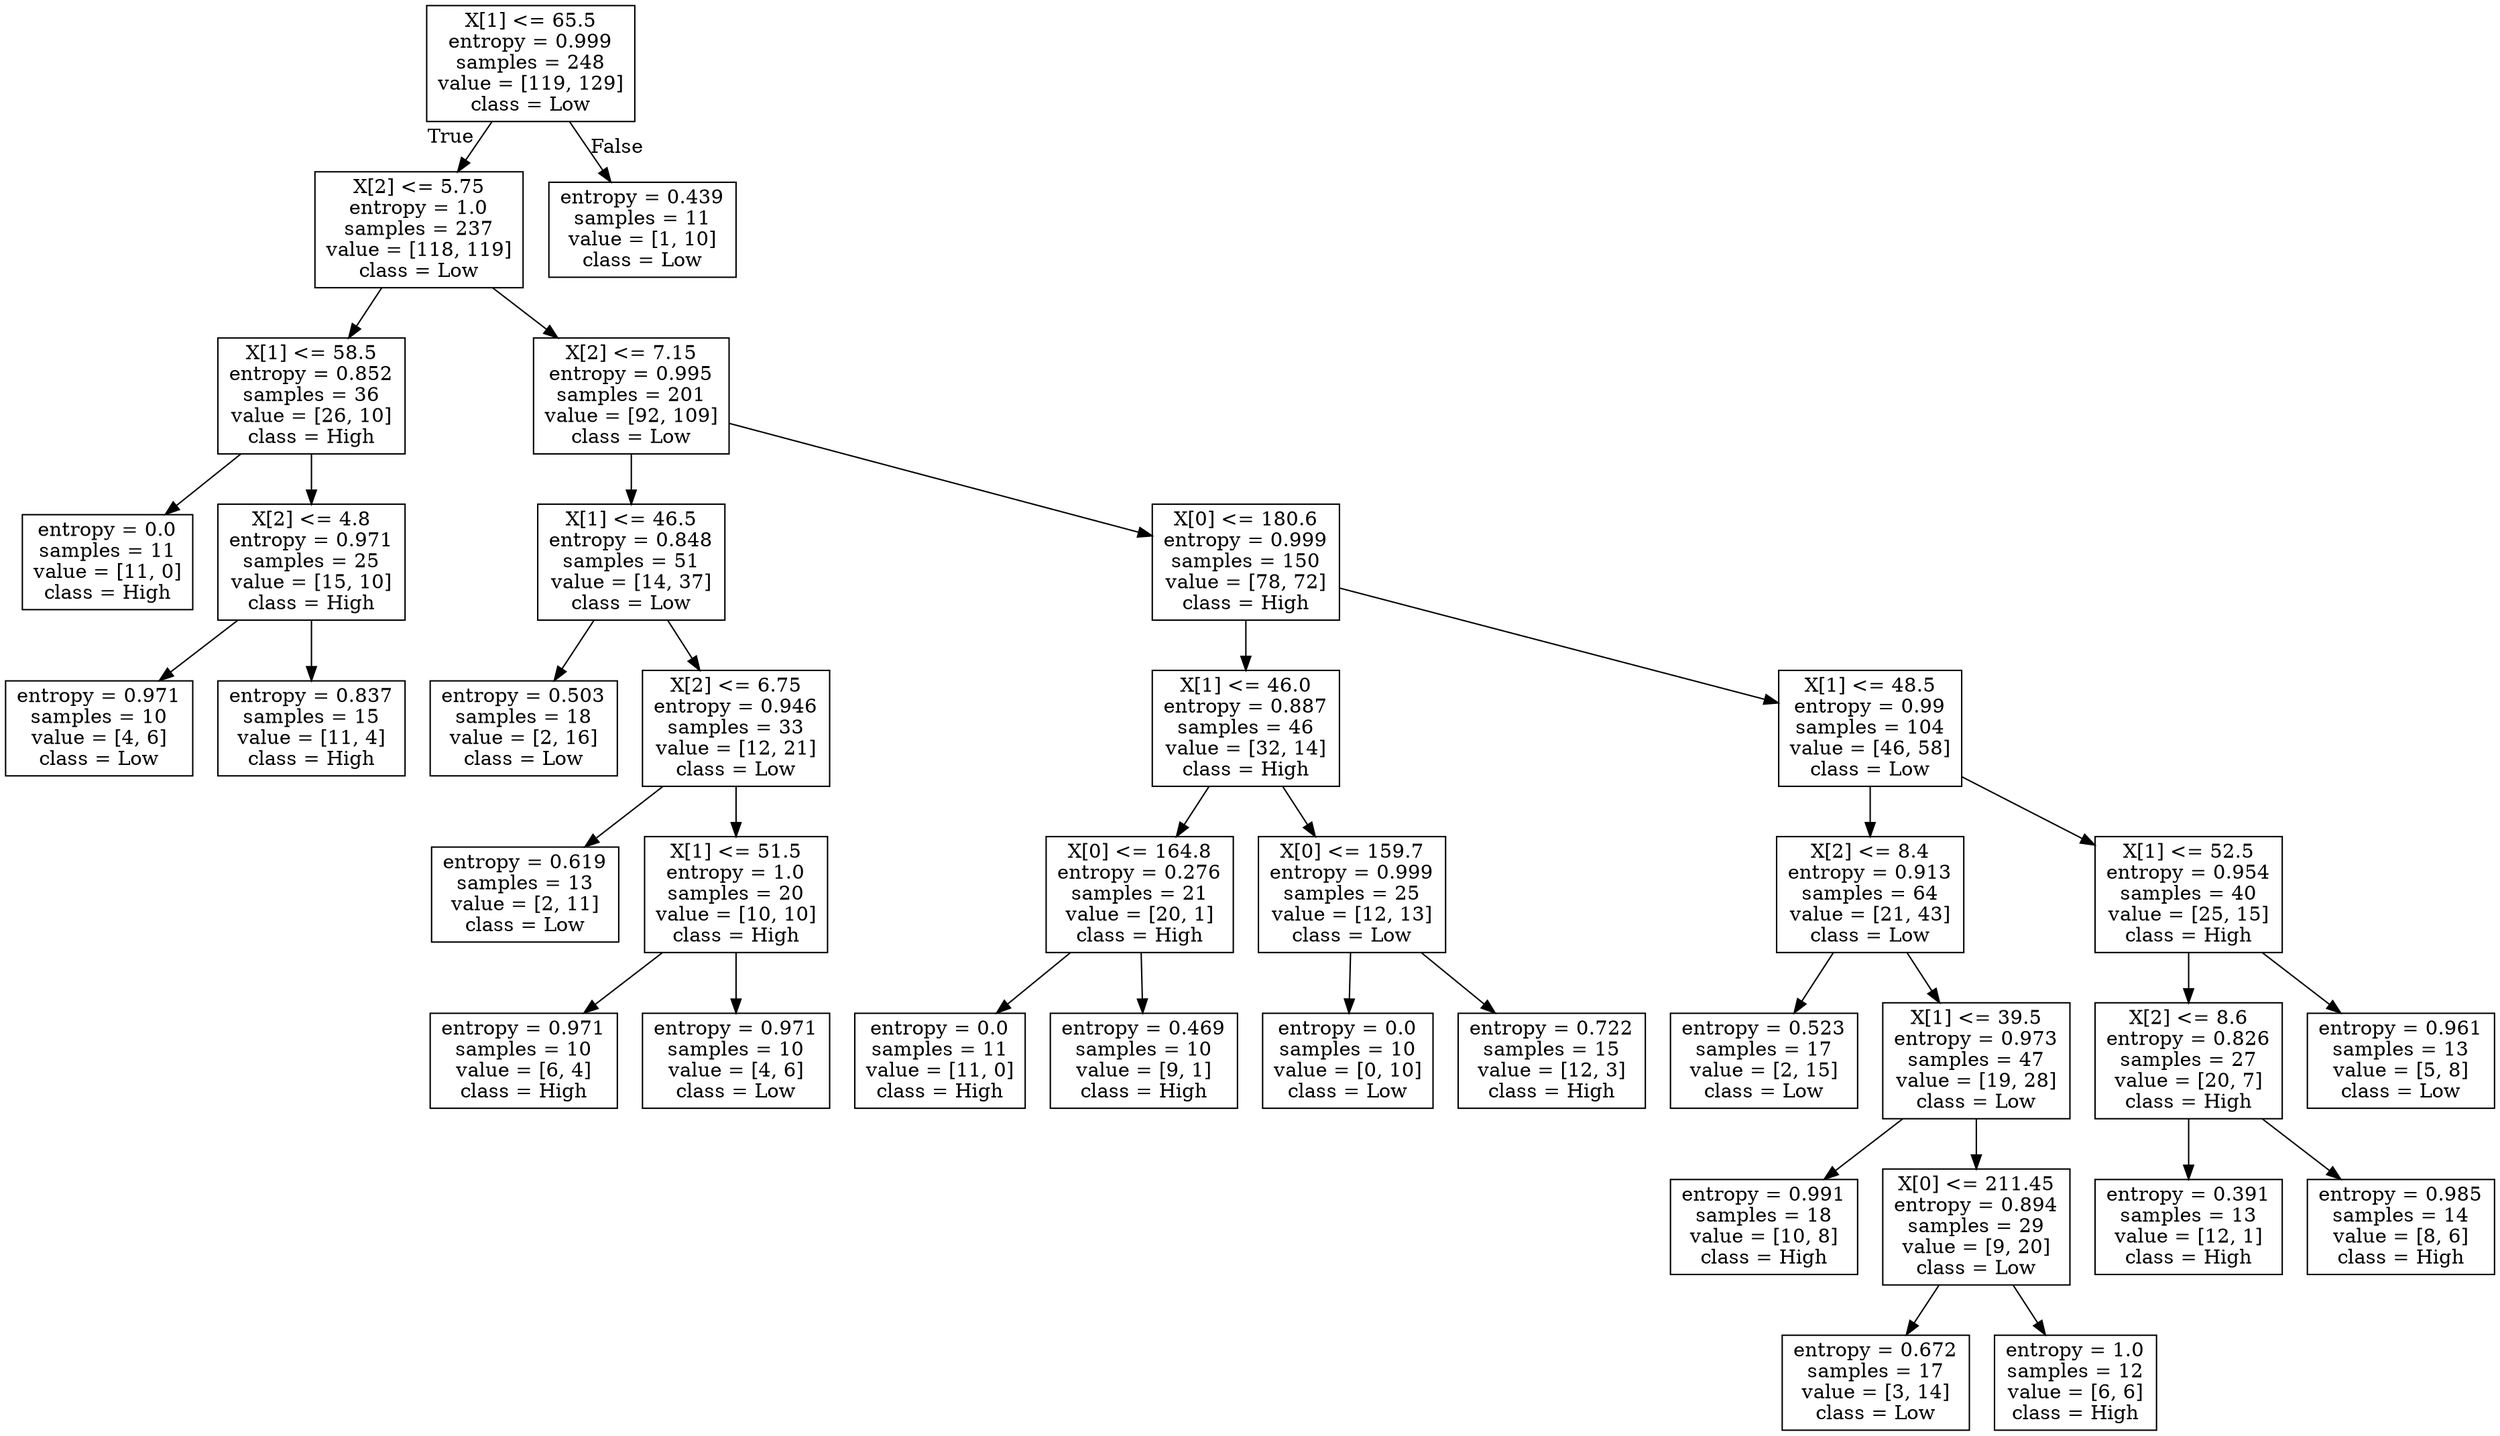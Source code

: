 digraph Tree {
node [shape=box] ;
0 [label="X[1] <= 65.5\nentropy = 0.999\nsamples = 248\nvalue = [119, 129]\nclass = Low"] ;
1 [label="X[2] <= 5.75\nentropy = 1.0\nsamples = 237\nvalue = [118, 119]\nclass = Low"] ;
0 -> 1 [labeldistance=2.5, labelangle=45, headlabel="True"] ;
2 [label="X[1] <= 58.5\nentropy = 0.852\nsamples = 36\nvalue = [26, 10]\nclass = High"] ;
1 -> 2 ;
3 [label="entropy = 0.0\nsamples = 11\nvalue = [11, 0]\nclass = High"] ;
2 -> 3 ;
4 [label="X[2] <= 4.8\nentropy = 0.971\nsamples = 25\nvalue = [15, 10]\nclass = High"] ;
2 -> 4 ;
5 [label="entropy = 0.971\nsamples = 10\nvalue = [4, 6]\nclass = Low"] ;
4 -> 5 ;
6 [label="entropy = 0.837\nsamples = 15\nvalue = [11, 4]\nclass = High"] ;
4 -> 6 ;
7 [label="X[2] <= 7.15\nentropy = 0.995\nsamples = 201\nvalue = [92, 109]\nclass = Low"] ;
1 -> 7 ;
8 [label="X[1] <= 46.5\nentropy = 0.848\nsamples = 51\nvalue = [14, 37]\nclass = Low"] ;
7 -> 8 ;
9 [label="entropy = 0.503\nsamples = 18\nvalue = [2, 16]\nclass = Low"] ;
8 -> 9 ;
10 [label="X[2] <= 6.75\nentropy = 0.946\nsamples = 33\nvalue = [12, 21]\nclass = Low"] ;
8 -> 10 ;
11 [label="entropy = 0.619\nsamples = 13\nvalue = [2, 11]\nclass = Low"] ;
10 -> 11 ;
12 [label="X[1] <= 51.5\nentropy = 1.0\nsamples = 20\nvalue = [10, 10]\nclass = High"] ;
10 -> 12 ;
13 [label="entropy = 0.971\nsamples = 10\nvalue = [6, 4]\nclass = High"] ;
12 -> 13 ;
14 [label="entropy = 0.971\nsamples = 10\nvalue = [4, 6]\nclass = Low"] ;
12 -> 14 ;
15 [label="X[0] <= 180.6\nentropy = 0.999\nsamples = 150\nvalue = [78, 72]\nclass = High"] ;
7 -> 15 ;
16 [label="X[1] <= 46.0\nentropy = 0.887\nsamples = 46\nvalue = [32, 14]\nclass = High"] ;
15 -> 16 ;
17 [label="X[0] <= 164.8\nentropy = 0.276\nsamples = 21\nvalue = [20, 1]\nclass = High"] ;
16 -> 17 ;
18 [label="entropy = 0.0\nsamples = 11\nvalue = [11, 0]\nclass = High"] ;
17 -> 18 ;
19 [label="entropy = 0.469\nsamples = 10\nvalue = [9, 1]\nclass = High"] ;
17 -> 19 ;
20 [label="X[0] <= 159.7\nentropy = 0.999\nsamples = 25\nvalue = [12, 13]\nclass = Low"] ;
16 -> 20 ;
21 [label="entropy = 0.0\nsamples = 10\nvalue = [0, 10]\nclass = Low"] ;
20 -> 21 ;
22 [label="entropy = 0.722\nsamples = 15\nvalue = [12, 3]\nclass = High"] ;
20 -> 22 ;
23 [label="X[1] <= 48.5\nentropy = 0.99\nsamples = 104\nvalue = [46, 58]\nclass = Low"] ;
15 -> 23 ;
24 [label="X[2] <= 8.4\nentropy = 0.913\nsamples = 64\nvalue = [21, 43]\nclass = Low"] ;
23 -> 24 ;
25 [label="entropy = 0.523\nsamples = 17\nvalue = [2, 15]\nclass = Low"] ;
24 -> 25 ;
26 [label="X[1] <= 39.5\nentropy = 0.973\nsamples = 47\nvalue = [19, 28]\nclass = Low"] ;
24 -> 26 ;
27 [label="entropy = 0.991\nsamples = 18\nvalue = [10, 8]\nclass = High"] ;
26 -> 27 ;
28 [label="X[0] <= 211.45\nentropy = 0.894\nsamples = 29\nvalue = [9, 20]\nclass = Low"] ;
26 -> 28 ;
29 [label="entropy = 0.672\nsamples = 17\nvalue = [3, 14]\nclass = Low"] ;
28 -> 29 ;
30 [label="entropy = 1.0\nsamples = 12\nvalue = [6, 6]\nclass = High"] ;
28 -> 30 ;
31 [label="X[1] <= 52.5\nentropy = 0.954\nsamples = 40\nvalue = [25, 15]\nclass = High"] ;
23 -> 31 ;
32 [label="X[2] <= 8.6\nentropy = 0.826\nsamples = 27\nvalue = [20, 7]\nclass = High"] ;
31 -> 32 ;
33 [label="entropy = 0.391\nsamples = 13\nvalue = [12, 1]\nclass = High"] ;
32 -> 33 ;
34 [label="entropy = 0.985\nsamples = 14\nvalue = [8, 6]\nclass = High"] ;
32 -> 34 ;
35 [label="entropy = 0.961\nsamples = 13\nvalue = [5, 8]\nclass = Low"] ;
31 -> 35 ;
36 [label="entropy = 0.439\nsamples = 11\nvalue = [1, 10]\nclass = Low"] ;
0 -> 36 [labeldistance=2.5, labelangle=-45, headlabel="False"] ;
}